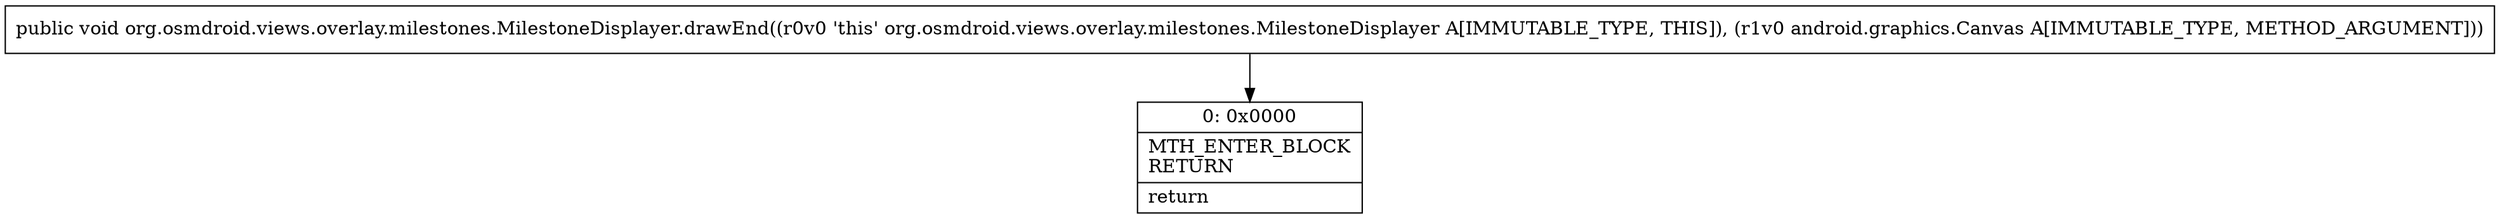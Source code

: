 digraph "CFG fororg.osmdroid.views.overlay.milestones.MilestoneDisplayer.drawEnd(Landroid\/graphics\/Canvas;)V" {
Node_0 [shape=record,label="{0\:\ 0x0000|MTH_ENTER_BLOCK\lRETURN\l|return\l}"];
MethodNode[shape=record,label="{public void org.osmdroid.views.overlay.milestones.MilestoneDisplayer.drawEnd((r0v0 'this' org.osmdroid.views.overlay.milestones.MilestoneDisplayer A[IMMUTABLE_TYPE, THIS]), (r1v0 android.graphics.Canvas A[IMMUTABLE_TYPE, METHOD_ARGUMENT])) }"];
MethodNode -> Node_0;
}

